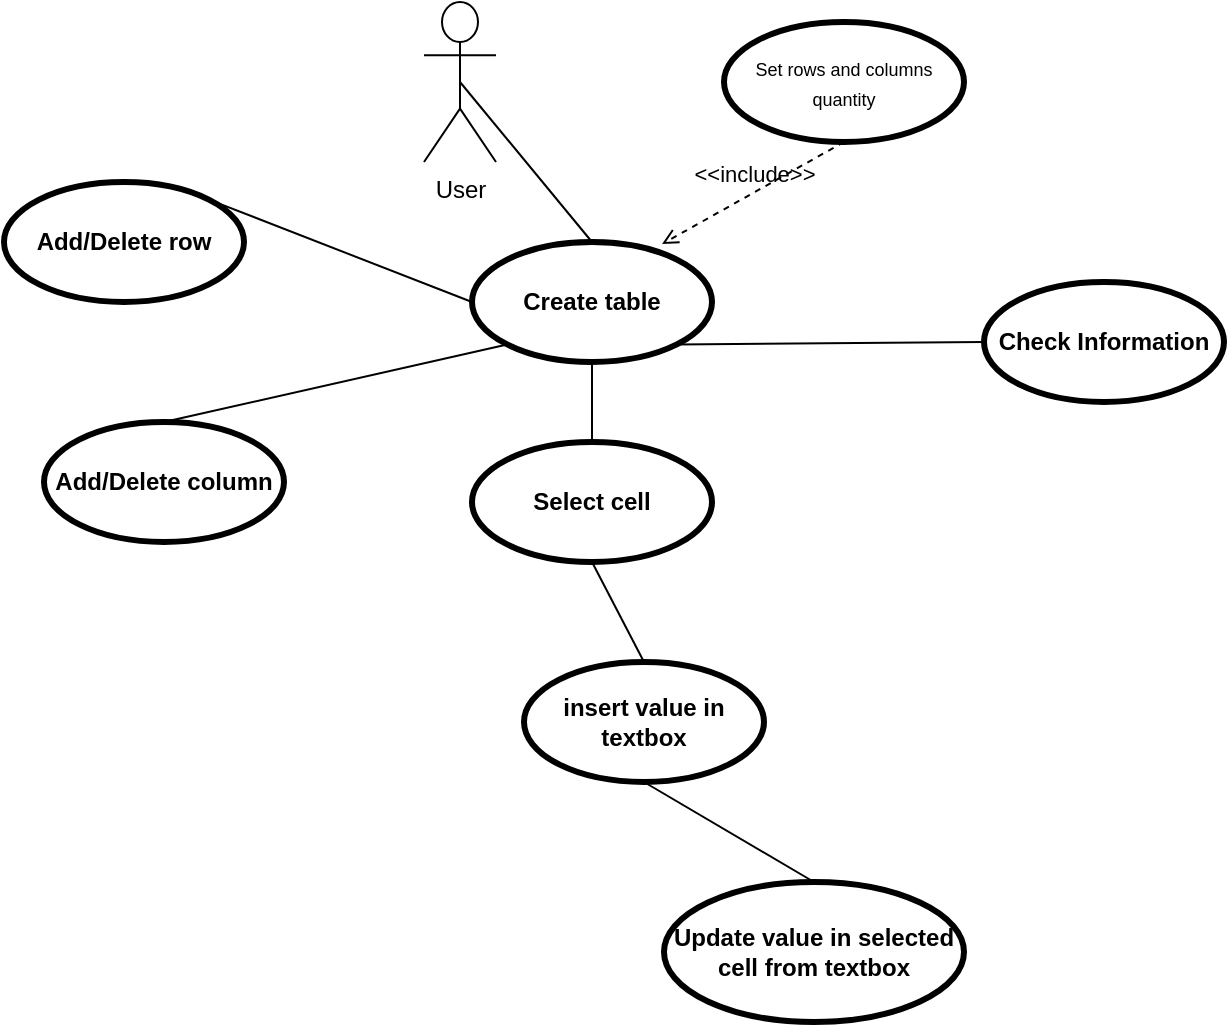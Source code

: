 <mxfile version="13.7.4" type="github">
  <diagram id="NNxyv4w95sROrcnXG4go" name="Page-1">
    <mxGraphModel dx="1590" dy="774" grid="1" gridSize="10" guides="1" tooltips="1" connect="1" arrows="1" fold="1" page="1" pageScale="1" pageWidth="827" pageHeight="1169" math="0" shadow="0">
      <root>
        <mxCell id="0" />
        <mxCell id="1" parent="0" />
        <mxCell id="O0ZnFKKJXps1SFIU4mWn-3" value="&amp;lt;&amp;lt;include&amp;gt;&amp;gt;" style="edgeStyle=none;html=1;endArrow=open;verticalAlign=bottom;dashed=1;labelBackgroundColor=none;entryX=0.792;entryY=0.017;entryDx=0;entryDy=0;exitX=0.5;exitY=1;exitDx=0;exitDy=0;entryPerimeter=0;" edge="1" parent="1" source="O0ZnFKKJXps1SFIU4mWn-7" target="O0ZnFKKJXps1SFIU4mWn-6">
          <mxGeometry width="160" relative="1" as="geometry">
            <mxPoint x="427" y="240" as="sourcePoint" />
            <mxPoint x="414" y="200" as="targetPoint" />
          </mxGeometry>
        </mxCell>
        <mxCell id="O0ZnFKKJXps1SFIU4mWn-4" value="" style="edgeStyle=none;html=1;endArrow=none;verticalAlign=bottom;entryX=0.5;entryY=0.5;entryDx=0;entryDy=0;entryPerimeter=0;exitX=0.5;exitY=0;exitDx=0;exitDy=0;" edge="1" parent="1" source="O0ZnFKKJXps1SFIU4mWn-6" target="O0ZnFKKJXps1SFIU4mWn-21">
          <mxGeometry width="160" relative="1" as="geometry">
            <mxPoint x="414" y="140" as="sourcePoint" />
            <mxPoint x="395" y="50" as="targetPoint" />
          </mxGeometry>
        </mxCell>
        <mxCell id="O0ZnFKKJXps1SFIU4mWn-6" value="Create table" style="shape=ellipse;html=1;strokeWidth=3;fontStyle=1;whiteSpace=wrap;align=center;perimeter=ellipsePerimeter;" vertex="1" parent="1">
          <mxGeometry x="354" y="130" width="120" height="60" as="geometry" />
        </mxCell>
        <mxCell id="O0ZnFKKJXps1SFIU4mWn-7" value="&lt;span style=&quot;font-size: 9px ; font-weight: 400&quot;&gt;Set rows and columns quantity&lt;/span&gt;" style="shape=ellipse;html=1;strokeWidth=3;fontStyle=1;whiteSpace=wrap;align=center;perimeter=ellipsePerimeter;" vertex="1" parent="1">
          <mxGeometry x="480" y="20" width="120" height="60" as="geometry" />
        </mxCell>
        <mxCell id="O0ZnFKKJXps1SFIU4mWn-8" value="Add/Delete row" style="shape=ellipse;html=1;strokeWidth=3;fontStyle=1;whiteSpace=wrap;align=center;perimeter=ellipsePerimeter;" vertex="1" parent="1">
          <mxGeometry x="120" y="100" width="120" height="60" as="geometry" />
        </mxCell>
        <mxCell id="O0ZnFKKJXps1SFIU4mWn-9" value="Add/Delete column" style="shape=ellipse;html=1;strokeWidth=3;fontStyle=1;whiteSpace=wrap;align=center;perimeter=ellipsePerimeter;" vertex="1" parent="1">
          <mxGeometry x="140" y="220" width="120" height="60" as="geometry" />
        </mxCell>
        <mxCell id="O0ZnFKKJXps1SFIU4mWn-10" value="" style="edgeStyle=none;html=1;endArrow=none;verticalAlign=bottom;exitX=0;exitY=0.5;exitDx=0;exitDy=0;entryX=1;entryY=0;entryDx=0;entryDy=0;" edge="1" parent="1" source="O0ZnFKKJXps1SFIU4mWn-6" target="O0ZnFKKJXps1SFIU4mWn-8">
          <mxGeometry width="160" relative="1" as="geometry">
            <mxPoint x="360" y="360" as="sourcePoint" />
            <mxPoint x="520" y="360" as="targetPoint" />
          </mxGeometry>
        </mxCell>
        <mxCell id="O0ZnFKKJXps1SFIU4mWn-11" value="" style="edgeStyle=none;html=1;endArrow=none;verticalAlign=bottom;exitX=0;exitY=1;exitDx=0;exitDy=0;entryX=0.5;entryY=0;entryDx=0;entryDy=0;" edge="1" parent="1" source="O0ZnFKKJXps1SFIU4mWn-6" target="O0ZnFKKJXps1SFIU4mWn-9">
          <mxGeometry width="160" relative="1" as="geometry">
            <mxPoint x="364" y="170" as="sourcePoint" />
            <mxPoint x="262.426" y="198.787" as="targetPoint" />
          </mxGeometry>
        </mxCell>
        <mxCell id="O0ZnFKKJXps1SFIU4mWn-12" value="Select cell" style="shape=ellipse;html=1;strokeWidth=3;fontStyle=1;whiteSpace=wrap;align=center;perimeter=ellipsePerimeter;" vertex="1" parent="1">
          <mxGeometry x="354" y="230" width="120" height="60" as="geometry" />
        </mxCell>
        <mxCell id="O0ZnFKKJXps1SFIU4mWn-13" value="" style="edgeStyle=none;html=1;endArrow=none;verticalAlign=bottom;exitX=0.5;exitY=1;exitDx=0;exitDy=0;entryX=0.5;entryY=0;entryDx=0;entryDy=0;" edge="1" parent="1" source="O0ZnFKKJXps1SFIU4mWn-6" target="O0ZnFKKJXps1SFIU4mWn-12">
          <mxGeometry width="160" relative="1" as="geometry">
            <mxPoint x="360" y="360" as="sourcePoint" />
            <mxPoint x="520" y="360" as="targetPoint" />
          </mxGeometry>
        </mxCell>
        <mxCell id="O0ZnFKKJXps1SFIU4mWn-14" value="insert value in textbox" style="shape=ellipse;html=1;strokeWidth=3;fontStyle=1;whiteSpace=wrap;align=center;perimeter=ellipsePerimeter;" vertex="1" parent="1">
          <mxGeometry x="380" y="340" width="120" height="60" as="geometry" />
        </mxCell>
        <mxCell id="O0ZnFKKJXps1SFIU4mWn-15" value="" style="edgeStyle=none;html=1;endArrow=none;verticalAlign=bottom;exitX=0.5;exitY=1;exitDx=0;exitDy=0;entryX=0.5;entryY=0;entryDx=0;entryDy=0;" edge="1" parent="1" source="O0ZnFKKJXps1SFIU4mWn-12" target="O0ZnFKKJXps1SFIU4mWn-14">
          <mxGeometry width="160" relative="1" as="geometry">
            <mxPoint x="360" y="350" as="sourcePoint" />
            <mxPoint x="520" y="350" as="targetPoint" />
          </mxGeometry>
        </mxCell>
        <mxCell id="O0ZnFKKJXps1SFIU4mWn-16" value="Update value in selected cell from textbox" style="shape=ellipse;html=1;strokeWidth=3;fontStyle=1;whiteSpace=wrap;align=center;perimeter=ellipsePerimeter;" vertex="1" parent="1">
          <mxGeometry x="450" y="450" width="150" height="70" as="geometry" />
        </mxCell>
        <mxCell id="O0ZnFKKJXps1SFIU4mWn-17" value="" style="edgeStyle=none;html=1;endArrow=none;verticalAlign=bottom;exitX=0.5;exitY=1;exitDx=0;exitDy=0;entryX=0.5;entryY=0;entryDx=0;entryDy=0;" edge="1" parent="1" source="O0ZnFKKJXps1SFIU4mWn-14" target="O0ZnFKKJXps1SFIU4mWn-16">
          <mxGeometry width="160" relative="1" as="geometry">
            <mxPoint x="360" y="440" as="sourcePoint" />
            <mxPoint x="520" y="440" as="targetPoint" />
          </mxGeometry>
        </mxCell>
        <mxCell id="O0ZnFKKJXps1SFIU4mWn-19" value="Check Information" style="shape=ellipse;html=1;strokeWidth=3;fontStyle=1;whiteSpace=wrap;align=center;perimeter=ellipsePerimeter;" vertex="1" parent="1">
          <mxGeometry x="610" y="150" width="120" height="60" as="geometry" />
        </mxCell>
        <mxCell id="O0ZnFKKJXps1SFIU4mWn-20" value="" style="edgeStyle=none;html=1;endArrow=none;verticalAlign=bottom;exitX=1;exitY=1;exitDx=0;exitDy=0;entryX=0;entryY=0.5;entryDx=0;entryDy=0;" edge="1" parent="1" source="O0ZnFKKJXps1SFIU4mWn-6" target="O0ZnFKKJXps1SFIU4mWn-19">
          <mxGeometry width="160" relative="1" as="geometry">
            <mxPoint x="450" y="200" as="sourcePoint" />
            <mxPoint x="590" y="360" as="targetPoint" />
          </mxGeometry>
        </mxCell>
        <mxCell id="O0ZnFKKJXps1SFIU4mWn-21" value="User" style="shape=umlActor;html=1;verticalLabelPosition=bottom;verticalAlign=top;align=center;" vertex="1" parent="1">
          <mxGeometry x="330" y="10" width="36" height="80" as="geometry" />
        </mxCell>
      </root>
    </mxGraphModel>
  </diagram>
</mxfile>
